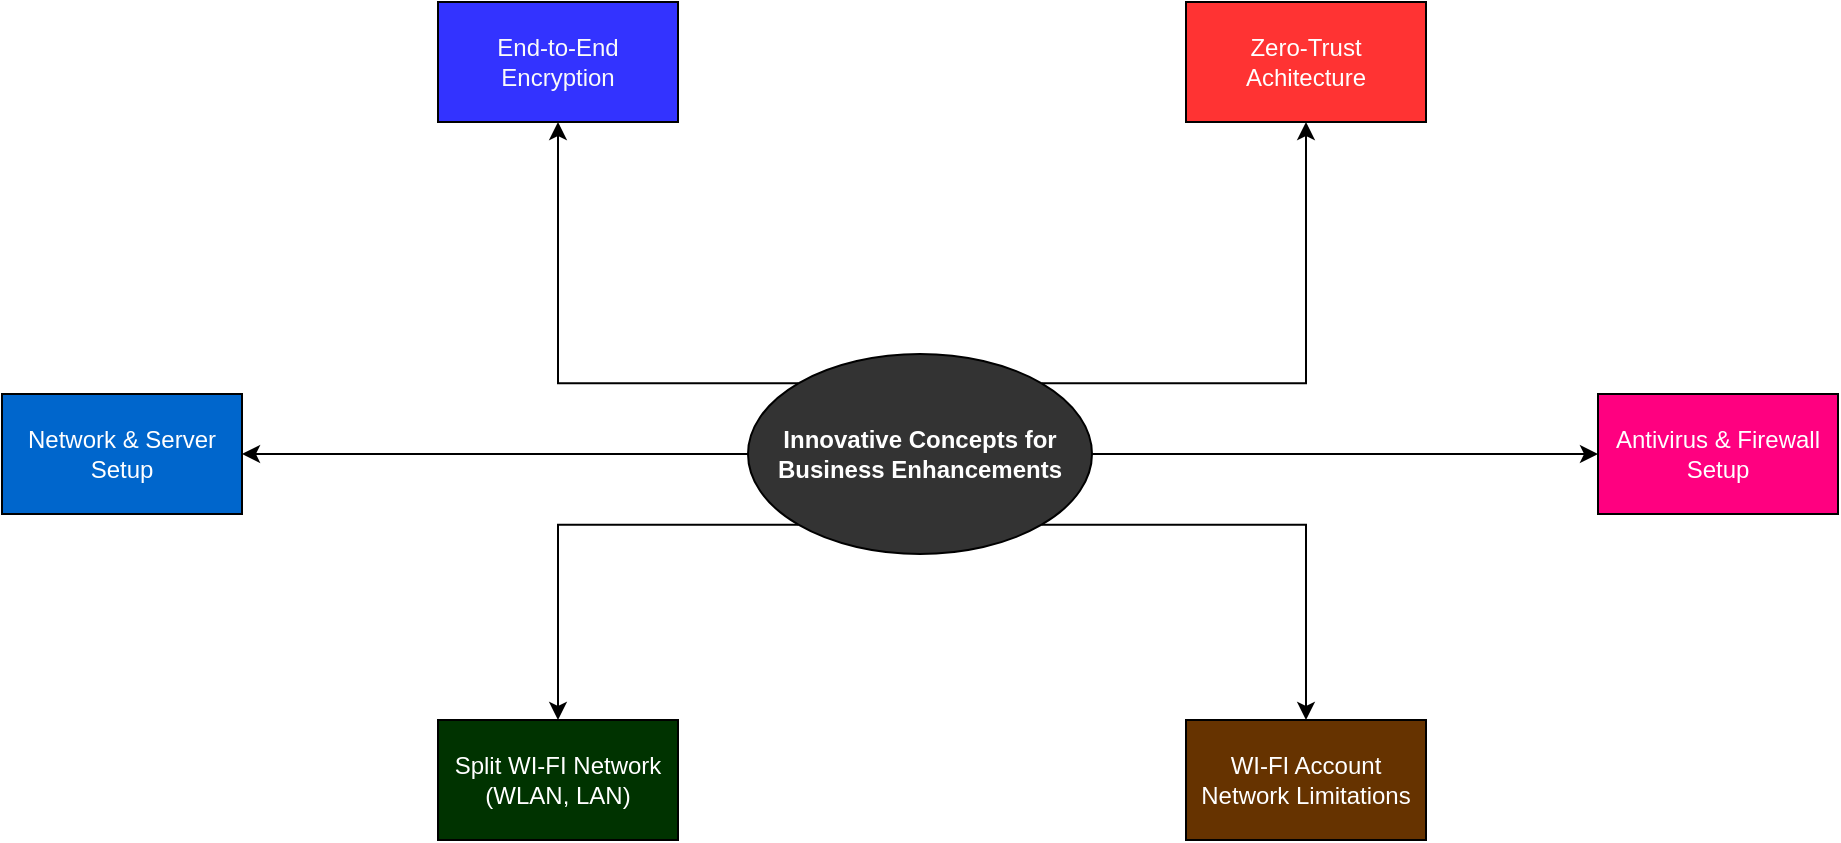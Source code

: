 <mxfile version="23.1.2" type="github">
  <diagram name="Page-1" id="BWM-ZMpFbEPPjkwpoxUv">
    <mxGraphModel dx="1861" dy="1023" grid="0" gridSize="10" guides="1" tooltips="1" connect="1" arrows="1" fold="1" page="0" pageScale="1" pageWidth="850" pageHeight="1100" math="0" shadow="0">
      <root>
        <mxCell id="0" />
        <mxCell id="1" parent="0" />
        <mxCell id="C-xYl9RWemOpd0ZfZMy8-8" style="edgeStyle=orthogonalEdgeStyle;rounded=0;orthogonalLoop=1;jettySize=auto;html=1;" edge="1" parent="1" source="C-xYl9RWemOpd0ZfZMy8-1" target="C-xYl9RWemOpd0ZfZMy8-6">
          <mxGeometry relative="1" as="geometry" />
        </mxCell>
        <mxCell id="C-xYl9RWemOpd0ZfZMy8-9" style="edgeStyle=orthogonalEdgeStyle;rounded=0;orthogonalLoop=1;jettySize=auto;html=1;exitX=0;exitY=0;exitDx=0;exitDy=0;entryX=0.5;entryY=1;entryDx=0;entryDy=0;" edge="1" parent="1" source="C-xYl9RWemOpd0ZfZMy8-1" target="C-xYl9RWemOpd0ZfZMy8-3">
          <mxGeometry relative="1" as="geometry" />
        </mxCell>
        <mxCell id="C-xYl9RWemOpd0ZfZMy8-10" style="edgeStyle=orthogonalEdgeStyle;rounded=0;orthogonalLoop=1;jettySize=auto;html=1;exitX=1;exitY=0;exitDx=0;exitDy=0;entryX=0.5;entryY=1;entryDx=0;entryDy=0;" edge="1" parent="1" source="C-xYl9RWemOpd0ZfZMy8-1" target="C-xYl9RWemOpd0ZfZMy8-2">
          <mxGeometry relative="1" as="geometry" />
        </mxCell>
        <mxCell id="C-xYl9RWemOpd0ZfZMy8-11" style="edgeStyle=orthogonalEdgeStyle;rounded=0;orthogonalLoop=1;jettySize=auto;html=1;exitX=1;exitY=0.5;exitDx=0;exitDy=0;entryX=0;entryY=0.5;entryDx=0;entryDy=0;" edge="1" parent="1" source="C-xYl9RWemOpd0ZfZMy8-1" target="C-xYl9RWemOpd0ZfZMy8-7">
          <mxGeometry relative="1" as="geometry" />
        </mxCell>
        <mxCell id="C-xYl9RWemOpd0ZfZMy8-12" style="edgeStyle=orthogonalEdgeStyle;rounded=0;orthogonalLoop=1;jettySize=auto;html=1;exitX=1;exitY=1;exitDx=0;exitDy=0;" edge="1" parent="1" source="C-xYl9RWemOpd0ZfZMy8-1" target="C-xYl9RWemOpd0ZfZMy8-5">
          <mxGeometry relative="1" as="geometry" />
        </mxCell>
        <mxCell id="C-xYl9RWemOpd0ZfZMy8-13" style="edgeStyle=orthogonalEdgeStyle;rounded=0;orthogonalLoop=1;jettySize=auto;html=1;exitX=0;exitY=1;exitDx=0;exitDy=0;" edge="1" parent="1" source="C-xYl9RWemOpd0ZfZMy8-1" target="C-xYl9RWemOpd0ZfZMy8-4">
          <mxGeometry relative="1" as="geometry" />
        </mxCell>
        <mxCell id="C-xYl9RWemOpd0ZfZMy8-1" value="&lt;p&gt;&lt;b&gt;&lt;font color=&quot;#ffffff&quot;&gt;Innovative Concepts for Business Enhancements&lt;/font&gt;&lt;/b&gt;&lt;/p&gt;" style="ellipse;whiteSpace=wrap;html=1;fillColor=#333333;" vertex="1" parent="1">
          <mxGeometry x="107" y="122" width="172" height="100" as="geometry" />
        </mxCell>
        <mxCell id="C-xYl9RWemOpd0ZfZMy8-2" value="&lt;font color=&quot;#ffffff&quot;&gt;Zero-Trust Achitecture&lt;/font&gt;" style="rounded=0;whiteSpace=wrap;html=1;fillColor=#FF3333;" vertex="1" parent="1">
          <mxGeometry x="326" y="-54" width="120" height="60" as="geometry" />
        </mxCell>
        <mxCell id="C-xYl9RWemOpd0ZfZMy8-3" value="&lt;font color=&quot;#fafafa&quot;&gt;End-to-End Encryption&lt;/font&gt;" style="rounded=0;whiteSpace=wrap;html=1;fillColor=#3333FF;shadow=0;" vertex="1" parent="1">
          <mxGeometry x="-48" y="-54" width="120" height="60" as="geometry" />
        </mxCell>
        <mxCell id="C-xYl9RWemOpd0ZfZMy8-4" value="&lt;font color=&quot;#ffffff&quot;&gt;Split WI-FI Network (WLAN, LAN)&lt;/font&gt;" style="rounded=0;whiteSpace=wrap;html=1;fillColor=#003300;" vertex="1" parent="1">
          <mxGeometry x="-48" y="305" width="120" height="60" as="geometry" />
        </mxCell>
        <mxCell id="C-xYl9RWemOpd0ZfZMy8-5" value="&lt;font color=&quot;#ffffff&quot;&gt;WI-FI Account Network Limitations&lt;/font&gt;" style="rounded=0;whiteSpace=wrap;html=1;fillColor=#663300;" vertex="1" parent="1">
          <mxGeometry x="326" y="305" width="120" height="60" as="geometry" />
        </mxCell>
        <mxCell id="C-xYl9RWemOpd0ZfZMy8-6" value="&lt;font color=&quot;#ffffff&quot;&gt;Network &amp;amp; Server Setup&lt;/font&gt;" style="rounded=0;whiteSpace=wrap;html=1;fillColor=#0066CC;" vertex="1" parent="1">
          <mxGeometry x="-266" y="142" width="120" height="60" as="geometry" />
        </mxCell>
        <mxCell id="C-xYl9RWemOpd0ZfZMy8-7" value="&lt;font color=&quot;#ffffff&quot;&gt;Antivirus &amp;amp; Firewall Setup&lt;/font&gt;" style="rounded=0;whiteSpace=wrap;html=1;fillColor=#FF0080;" vertex="1" parent="1">
          <mxGeometry x="532" y="142" width="120" height="60" as="geometry" />
        </mxCell>
      </root>
    </mxGraphModel>
  </diagram>
</mxfile>
